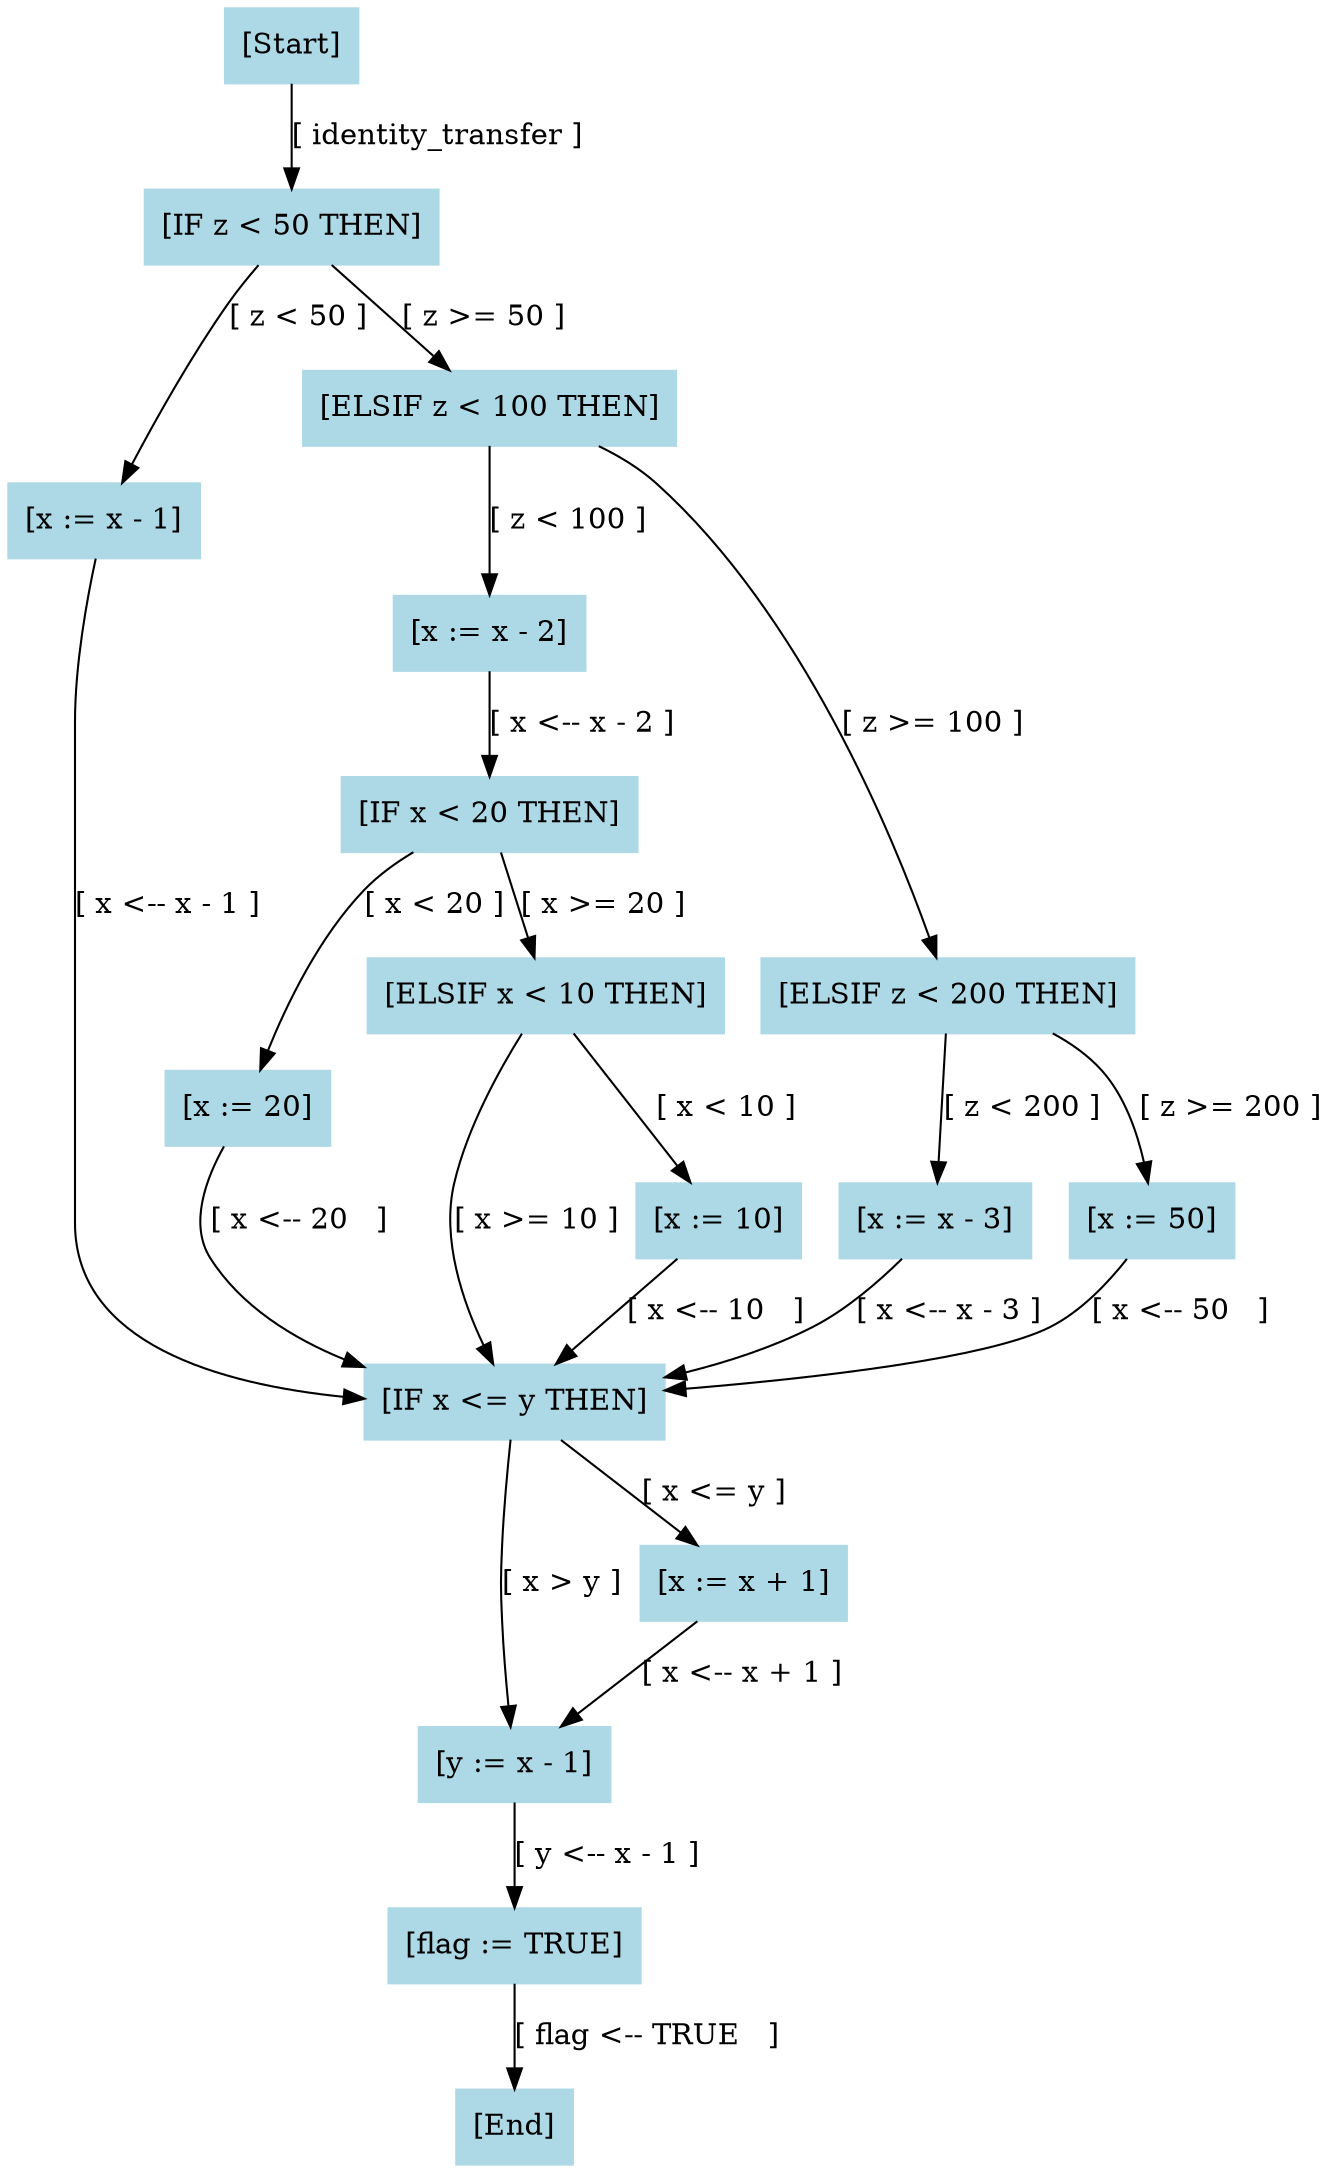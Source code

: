 digraph "CFG" {
"n0" [label="[Start]", color=lightblue,style=filled,shape=box]
"n1" [label="[IF z < 50 THEN]", color=lightblue,style=filled,shape=box]
"n2" [label="[IF x <= y THEN]", color=lightblue,style=filled,shape=box]
"n3" [label="[y := x - 1]", color=lightblue,style=filled,shape=box]
"n4" [label="[flag := TRUE]", color=lightblue,style=filled,shape=box]
"n5" [label="[End]", color=lightblue,style=filled,shape=box]
"n6" [label="[x := x - 1]", color=lightblue,style=filled,shape=box]
"n7" [label="[ELSIF z < 100 THEN]", color=lightblue,style=filled,shape=box]
"n8" [label="[x := x - 2]", color=lightblue,style=filled,shape=box]
"n9" [label="[IF x < 20 THEN]", color=lightblue,style=filled,shape=box]
"n10" [label="[ELSIF z < 200 THEN]", color=lightblue,style=filled,shape=box]
"n11" [label="[x := x - 3]", color=lightblue,style=filled,shape=box]
"n12" [label="[x := 50]", color=lightblue,style=filled,shape=box]
"n13" [label="[x := x + 1]", color=lightblue,style=filled,shape=box]
"n14" [label="[x := 20]", color=lightblue,style=filled,shape=box]
"n15" [label="[ELSIF x < 10 THEN]", color=lightblue,style=filled,shape=box]
"n16" [label="[x := 10]", color=lightblue,style=filled,shape=box]
"n0" -> "n1" [label="[ identity_transfer ]",color=black]
"n3" -> "n4" [label="[ y <-- x - 1 ]",color=black]
"n4" -> "n5" [label="[ flag <-- TRUE   ]",color=black]
"n1" -> "n6" [label="[ z < 50 ]",color=black]
"n6" -> "n2" [label="[ x <-- x - 1 ]",color=black]
"n1" -> "n7" [label="[ z >= 50 ]",color=black]
"n7" -> "n8" [label="[ z < 100 ]",color=black]
"n8" -> "n9" [label="[ x <-- x - 2 ]",color=black]
"n7" -> "n10" [label="[ z >= 100 ]",color=black]
"n10" -> "n11" [label="[ z < 200 ]",color=black]
"n11" -> "n2" [label="[ x <-- x - 3 ]",color=black]
"n10" -> "n12" [label="[ z >= 200 ]",color=black]
"n12" -> "n2" [label="[ x <-- 50   ]",color=black]
"n2" -> "n13" [label="[ x <= y ]",color=black]
"n13" -> "n3" [label="[ x <-- x + 1 ]",color=black]
"n2" -> "n3" [label="[ x > y ]",color=black]
"n9" -> "n14" [label="[ x < 20 ]",color=black]
"n14" -> "n2" [label="[ x <-- 20   ]",color=black]
"n9" -> "n15" [label="[ x >= 20 ]",color=black]
"n15" -> "n16" [label="[ x < 10 ]",color=black]
"n16" -> "n2" [label="[ x <-- 10   ]",color=black]
"n15" -> "n2" [label="[ x >= 10 ]",color=black]
}
